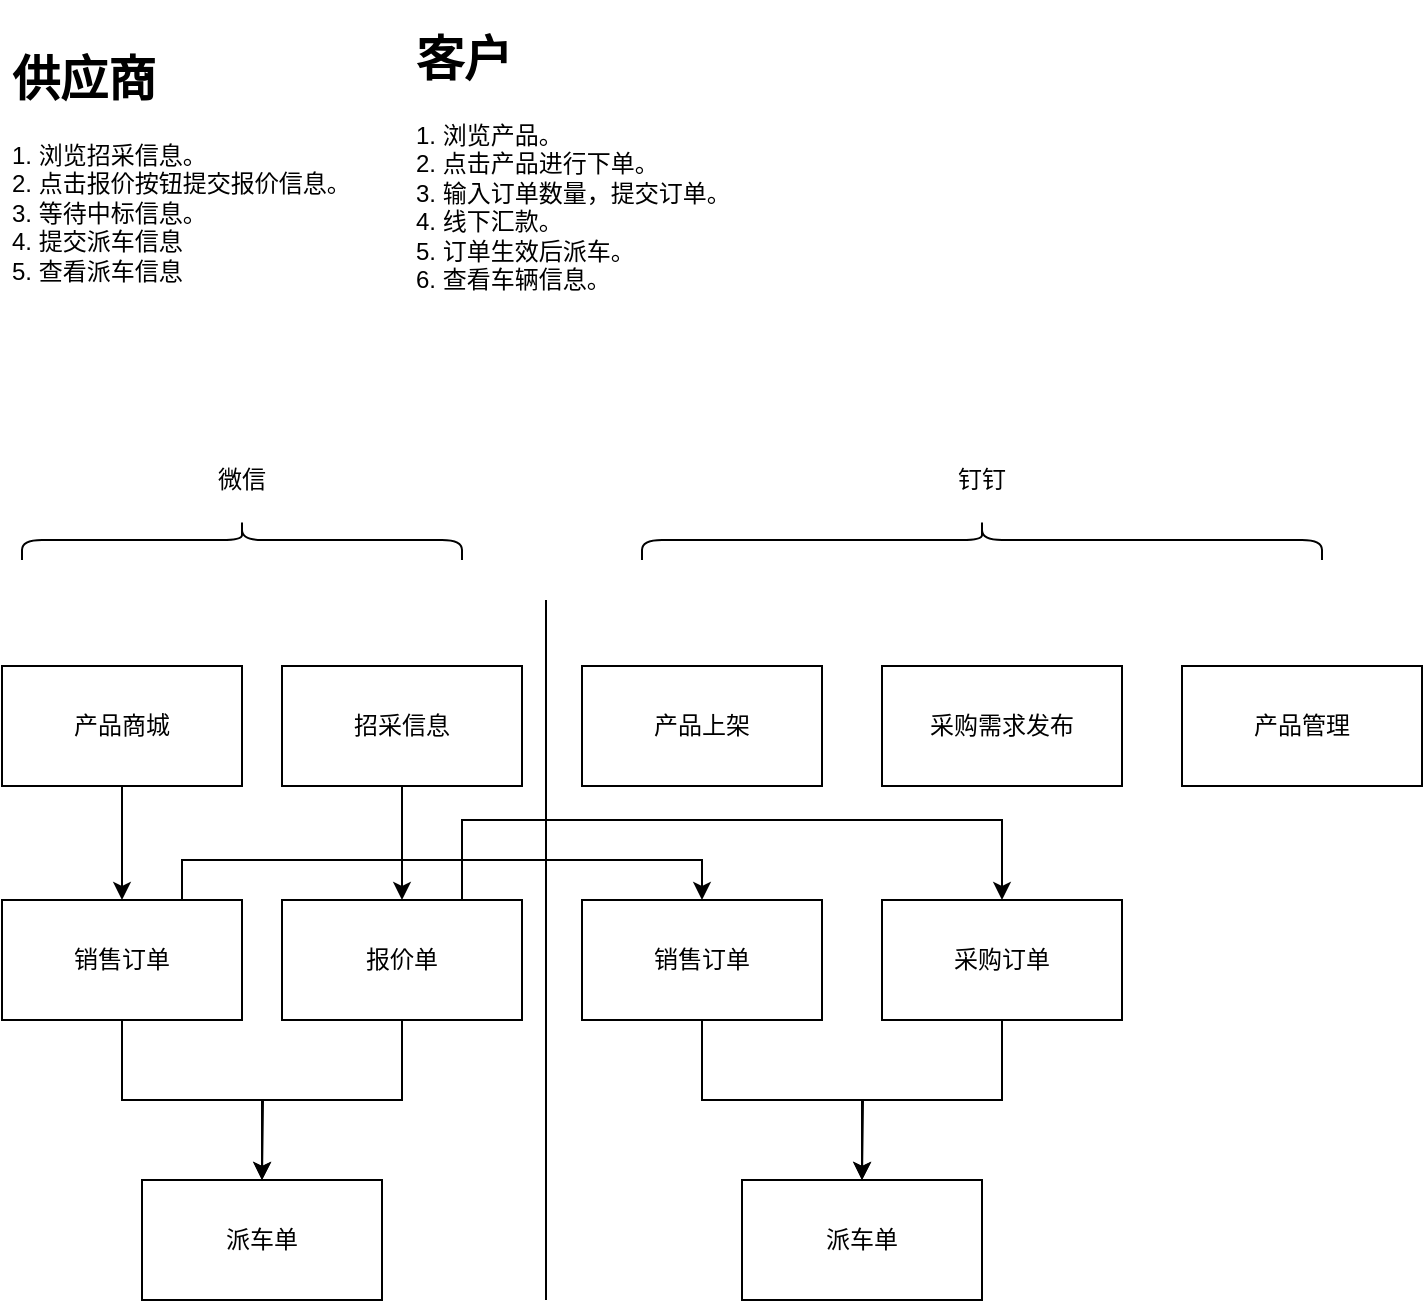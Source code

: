 <mxfile version="13.10.1" type="github">
  <diagram id="m0MgzQV8Zk1BPx8SlI37" name="Page-1">
    <mxGraphModel dx="1188" dy="696" grid="1" gridSize="10" guides="1" tooltips="1" connect="1" arrows="1" fold="1" page="1" pageScale="1" pageWidth="827" pageHeight="1169" math="0" shadow="0">
      <root>
        <mxCell id="0" />
        <mxCell id="1" parent="0" />
        <mxCell id="nnxpNQa-ahXpE_-YceVq-10" value="产品管理" style="rounded=0;whiteSpace=wrap;html=1;" vertex="1" parent="1">
          <mxGeometry x="648" y="393" width="120" height="60" as="geometry" />
        </mxCell>
        <mxCell id="nnxpNQa-ahXpE_-YceVq-11" value="产品上架" style="rounded=0;whiteSpace=wrap;html=1;" vertex="1" parent="1">
          <mxGeometry x="348" y="393" width="120" height="60" as="geometry" />
        </mxCell>
        <mxCell id="nnxpNQa-ahXpE_-YceVq-12" value="采购需求发布" style="rounded=0;whiteSpace=wrap;html=1;" vertex="1" parent="1">
          <mxGeometry x="498" y="393" width="120" height="60" as="geometry" />
        </mxCell>
        <mxCell id="nnxpNQa-ahXpE_-YceVq-34" style="edgeStyle=orthogonalEdgeStyle;rounded=0;orthogonalLoop=1;jettySize=auto;html=1;exitX=0.5;exitY=1;exitDx=0;exitDy=0;entryX=0.5;entryY=0;entryDx=0;entryDy=0;" edge="1" parent="1" source="nnxpNQa-ahXpE_-YceVq-13" target="nnxpNQa-ahXpE_-YceVq-15">
          <mxGeometry relative="1" as="geometry" />
        </mxCell>
        <mxCell id="nnxpNQa-ahXpE_-YceVq-37" style="edgeStyle=orthogonalEdgeStyle;rounded=0;orthogonalLoop=1;jettySize=auto;html=1;exitX=0.75;exitY=0;exitDx=0;exitDy=0;entryX=0.5;entryY=0;entryDx=0;entryDy=0;" edge="1" parent="1" source="nnxpNQa-ahXpE_-YceVq-13" target="nnxpNQa-ahXpE_-YceVq-18">
          <mxGeometry relative="1" as="geometry">
            <Array as="points">
              <mxPoint x="148" y="490" />
              <mxPoint x="408" y="490" />
            </Array>
          </mxGeometry>
        </mxCell>
        <mxCell id="nnxpNQa-ahXpE_-YceVq-13" value="销售订单" style="rounded=0;whiteSpace=wrap;html=1;" vertex="1" parent="1">
          <mxGeometry x="58" y="510" width="120" height="60" as="geometry" />
        </mxCell>
        <mxCell id="nnxpNQa-ahXpE_-YceVq-35" style="edgeStyle=orthogonalEdgeStyle;rounded=0;orthogonalLoop=1;jettySize=auto;html=1;exitX=0.5;exitY=1;exitDx=0;exitDy=0;" edge="1" parent="1" source="nnxpNQa-ahXpE_-YceVq-14">
          <mxGeometry relative="1" as="geometry">
            <mxPoint x="188" y="650" as="targetPoint" />
          </mxGeometry>
        </mxCell>
        <mxCell id="nnxpNQa-ahXpE_-YceVq-38" style="edgeStyle=orthogonalEdgeStyle;rounded=0;orthogonalLoop=1;jettySize=auto;html=1;exitX=0.75;exitY=0;exitDx=0;exitDy=0;entryX=0.5;entryY=0;entryDx=0;entryDy=0;" edge="1" parent="1" source="nnxpNQa-ahXpE_-YceVq-14" target="nnxpNQa-ahXpE_-YceVq-20">
          <mxGeometry relative="1" as="geometry">
            <Array as="points">
              <mxPoint x="288" y="470" />
              <mxPoint x="558" y="470" />
            </Array>
          </mxGeometry>
        </mxCell>
        <mxCell id="nnxpNQa-ahXpE_-YceVq-14" value="报价单" style="rounded=0;whiteSpace=wrap;html=1;" vertex="1" parent="1">
          <mxGeometry x="198" y="510" width="120" height="60" as="geometry" />
        </mxCell>
        <mxCell id="nnxpNQa-ahXpE_-YceVq-15" value="派车单" style="rounded=0;whiteSpace=wrap;html=1;" vertex="1" parent="1">
          <mxGeometry x="128" y="650" width="120" height="60" as="geometry" />
        </mxCell>
        <mxCell id="nnxpNQa-ahXpE_-YceVq-40" style="edgeStyle=orthogonalEdgeStyle;rounded=0;orthogonalLoop=1;jettySize=auto;html=1;exitX=0.5;exitY=1;exitDx=0;exitDy=0;" edge="1" parent="1" source="nnxpNQa-ahXpE_-YceVq-18">
          <mxGeometry relative="1" as="geometry">
            <mxPoint x="488" y="650" as="targetPoint" />
          </mxGeometry>
        </mxCell>
        <mxCell id="nnxpNQa-ahXpE_-YceVq-18" value="销售订单" style="rounded=0;whiteSpace=wrap;html=1;" vertex="1" parent="1">
          <mxGeometry x="348" y="510" width="120" height="60" as="geometry" />
        </mxCell>
        <mxCell id="nnxpNQa-ahXpE_-YceVq-19" value="" style="endArrow=none;html=1;" edge="1" parent="1">
          <mxGeometry width="50" height="50" relative="1" as="geometry">
            <mxPoint x="330" y="710" as="sourcePoint" />
            <mxPoint x="330" y="360" as="targetPoint" />
          </mxGeometry>
        </mxCell>
        <mxCell id="nnxpNQa-ahXpE_-YceVq-39" style="edgeStyle=orthogonalEdgeStyle;rounded=0;orthogonalLoop=1;jettySize=auto;html=1;exitX=0.5;exitY=1;exitDx=0;exitDy=0;entryX=0.5;entryY=0;entryDx=0;entryDy=0;" edge="1" parent="1" source="nnxpNQa-ahXpE_-YceVq-20" target="nnxpNQa-ahXpE_-YceVq-21">
          <mxGeometry relative="1" as="geometry" />
        </mxCell>
        <mxCell id="nnxpNQa-ahXpE_-YceVq-20" value="采购订单" style="rounded=0;whiteSpace=wrap;html=1;" vertex="1" parent="1">
          <mxGeometry x="498" y="510" width="120" height="60" as="geometry" />
        </mxCell>
        <mxCell id="nnxpNQa-ahXpE_-YceVq-21" value="派车单" style="rounded=0;whiteSpace=wrap;html=1;" vertex="1" parent="1">
          <mxGeometry x="428" y="650" width="120" height="60" as="geometry" />
        </mxCell>
        <mxCell id="nnxpNQa-ahXpE_-YceVq-23" value="&lt;h1&gt;客户&lt;/h1&gt;&lt;div&gt;1. 浏览产品。&lt;/div&gt;&lt;div&gt;2. 点击产品进行下单。&lt;/div&gt;&lt;div&gt;3. 输入订单数量，提交订单。&lt;/div&gt;&lt;div&gt;4. 线下汇款。&lt;/div&gt;&lt;div&gt;5. 订单生效后派车。&lt;/div&gt;&lt;div&gt;6. 查看车辆信息。&lt;/div&gt;" style="text;html=1;strokeColor=none;fillColor=none;spacing=5;spacingTop=-20;whiteSpace=wrap;overflow=hidden;rounded=0;" vertex="1" parent="1">
          <mxGeometry x="260" y="70" width="190" height="170" as="geometry" />
        </mxCell>
        <mxCell id="nnxpNQa-ahXpE_-YceVq-26" value="&lt;h1&gt;供应商&lt;/h1&gt;&lt;div&gt;1. 浏览招采信息。&lt;/div&gt;&lt;div&gt;2. 点击报价按钮提交报价信息。&lt;/div&gt;&lt;div&gt;3. 等待中标信息。&lt;/div&gt;&lt;div&gt;4. 提交派车信息&lt;/div&gt;&lt;div&gt;5. 查看派车信息&lt;/div&gt;" style="text;html=1;strokeColor=none;fillColor=none;spacing=5;spacingTop=-20;whiteSpace=wrap;overflow=hidden;rounded=0;" vertex="1" parent="1">
          <mxGeometry x="58" y="80" width="190" height="180" as="geometry" />
        </mxCell>
        <mxCell id="nnxpNQa-ahXpE_-YceVq-28" value="" style="shape=curlyBracket;whiteSpace=wrap;html=1;rounded=1;rotation=90;" vertex="1" parent="1">
          <mxGeometry x="168" y="220" width="20" height="220" as="geometry" />
        </mxCell>
        <mxCell id="nnxpNQa-ahXpE_-YceVq-29" value="微信" style="text;html=1;strokeColor=none;fillColor=none;align=center;verticalAlign=middle;whiteSpace=wrap;rounded=0;" vertex="1" parent="1">
          <mxGeometry x="158" y="290" width="40" height="20" as="geometry" />
        </mxCell>
        <mxCell id="nnxpNQa-ahXpE_-YceVq-33" style="edgeStyle=orthogonalEdgeStyle;rounded=0;orthogonalLoop=1;jettySize=auto;html=1;exitX=0.5;exitY=1;exitDx=0;exitDy=0;" edge="1" parent="1" source="nnxpNQa-ahXpE_-YceVq-30" target="nnxpNQa-ahXpE_-YceVq-13">
          <mxGeometry relative="1" as="geometry" />
        </mxCell>
        <mxCell id="nnxpNQa-ahXpE_-YceVq-30" value="产品商城" style="rounded=0;whiteSpace=wrap;html=1;" vertex="1" parent="1">
          <mxGeometry x="58" y="393" width="120" height="60" as="geometry" />
        </mxCell>
        <mxCell id="nnxpNQa-ahXpE_-YceVq-32" style="edgeStyle=orthogonalEdgeStyle;rounded=0;orthogonalLoop=1;jettySize=auto;html=1;exitX=0.5;exitY=1;exitDx=0;exitDy=0;" edge="1" parent="1" source="nnxpNQa-ahXpE_-YceVq-31" target="nnxpNQa-ahXpE_-YceVq-14">
          <mxGeometry relative="1" as="geometry" />
        </mxCell>
        <mxCell id="nnxpNQa-ahXpE_-YceVq-31" value="招采信息" style="rounded=0;whiteSpace=wrap;html=1;" vertex="1" parent="1">
          <mxGeometry x="198" y="393" width="120" height="60" as="geometry" />
        </mxCell>
        <mxCell id="nnxpNQa-ahXpE_-YceVq-41" value="" style="shape=curlyBracket;whiteSpace=wrap;html=1;rounded=1;rotation=90;" vertex="1" parent="1">
          <mxGeometry x="538" y="160" width="20" height="340" as="geometry" />
        </mxCell>
        <mxCell id="nnxpNQa-ahXpE_-YceVq-42" value="钉钉" style="text;html=1;strokeColor=none;fillColor=none;align=center;verticalAlign=middle;whiteSpace=wrap;rounded=0;" vertex="1" parent="1">
          <mxGeometry x="528" y="290" width="40" height="20" as="geometry" />
        </mxCell>
      </root>
    </mxGraphModel>
  </diagram>
</mxfile>
